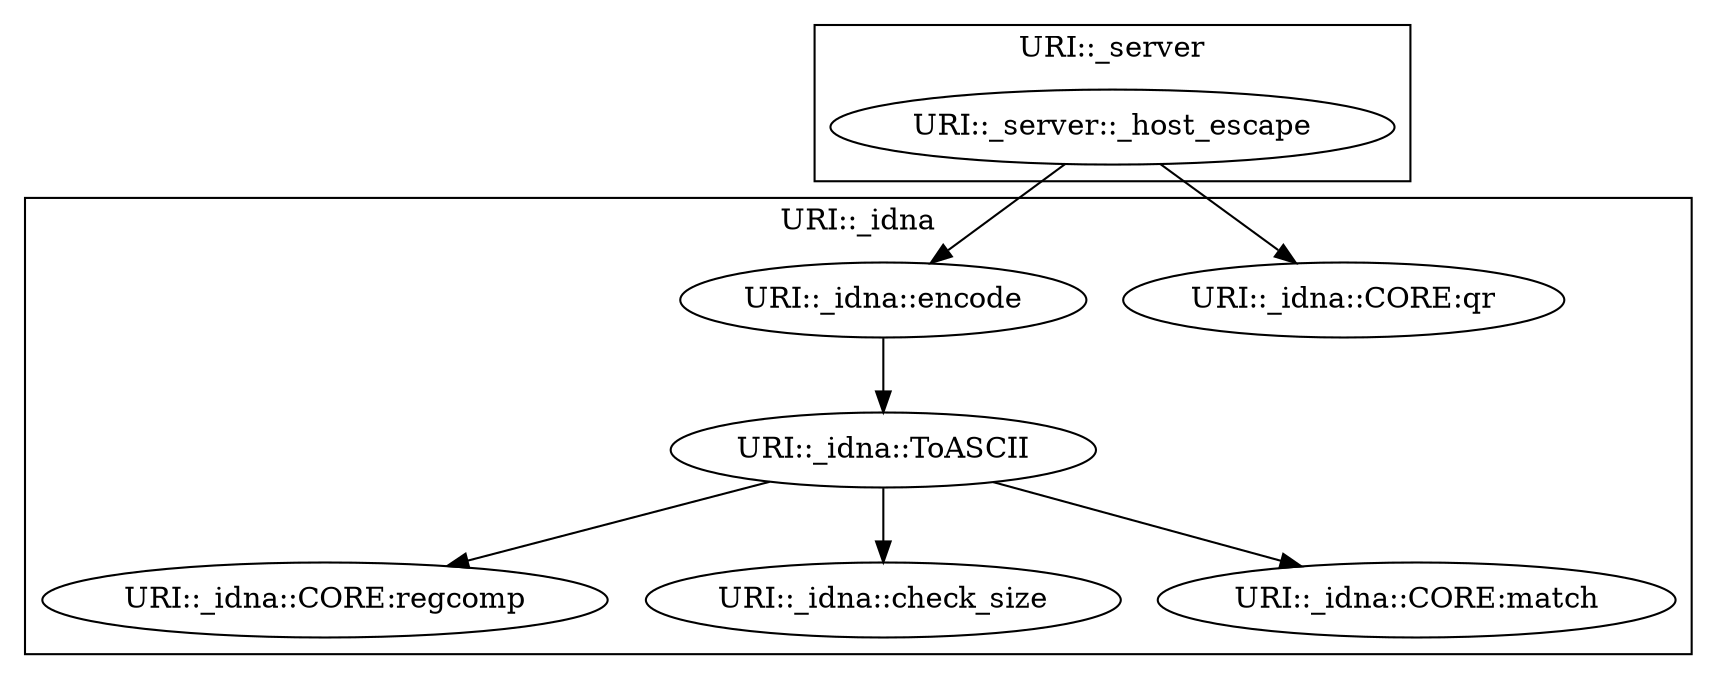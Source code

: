 digraph {
graph [overlap=false]
subgraph cluster_URI__idna {
	label="URI::_idna";
	"URI::_idna::CORE:qr";
	"URI::_idna::CORE:regcomp";
	"URI::_idna::encode";
	"URI::_idna::check_size";
	"URI::_idna::CORE:match";
	"URI::_idna::ToASCII";
}
subgraph cluster_URI__server {
	label="URI::_server";
	"URI::_server::_host_escape";
}
"URI::_server::_host_escape" -> "URI::_idna::encode";
"URI::_idna::ToASCII" -> "URI::_idna::CORE:regcomp";
"URI::_idna::encode" -> "URI::_idna::ToASCII";
"URI::_idna::ToASCII" -> "URI::_idna::CORE:match";
"URI::_idna::ToASCII" -> "URI::_idna::check_size";
"URI::_server::_host_escape" -> "URI::_idna::CORE:qr";
}

